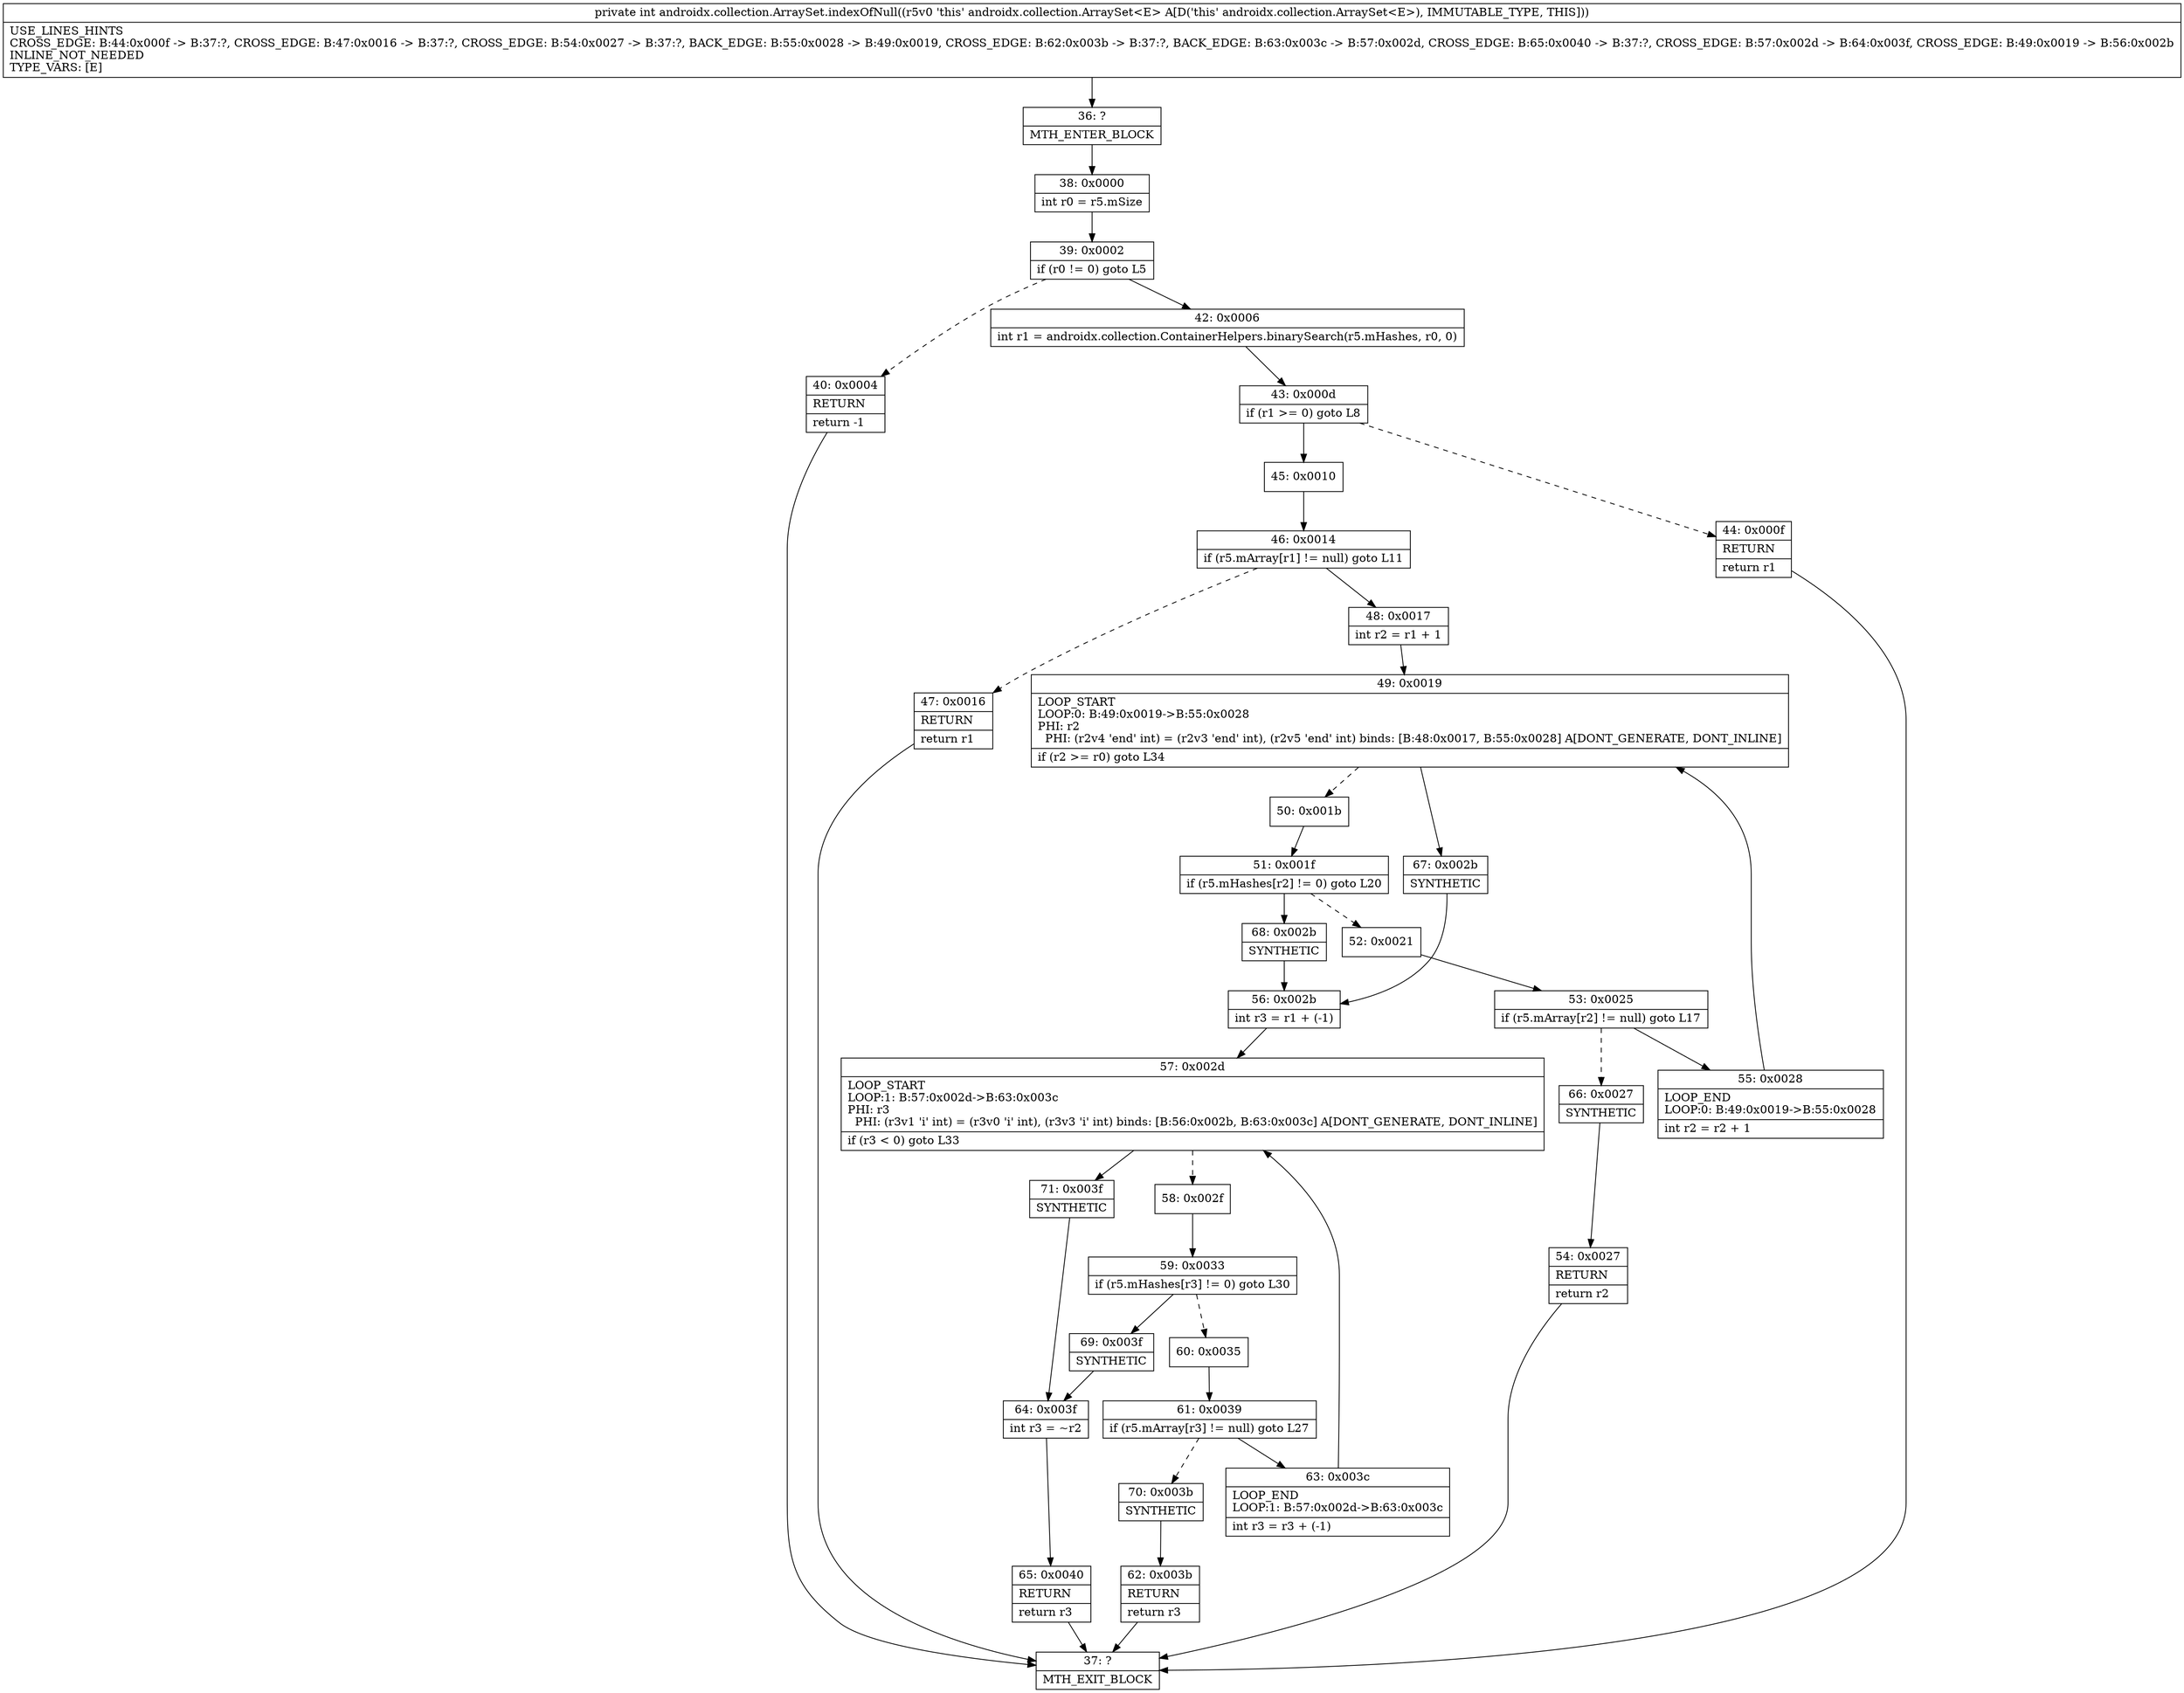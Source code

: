 digraph "CFG forandroidx.collection.ArraySet.indexOfNull()I" {
Node_36 [shape=record,label="{36\:\ ?|MTH_ENTER_BLOCK\l}"];
Node_38 [shape=record,label="{38\:\ 0x0000|int r0 = r5.mSize\l}"];
Node_39 [shape=record,label="{39\:\ 0x0002|if (r0 != 0) goto L5\l}"];
Node_40 [shape=record,label="{40\:\ 0x0004|RETURN\l|return \-1\l}"];
Node_37 [shape=record,label="{37\:\ ?|MTH_EXIT_BLOCK\l}"];
Node_42 [shape=record,label="{42\:\ 0x0006|int r1 = androidx.collection.ContainerHelpers.binarySearch(r5.mHashes, r0, 0)\l}"];
Node_43 [shape=record,label="{43\:\ 0x000d|if (r1 \>= 0) goto L8\l}"];
Node_44 [shape=record,label="{44\:\ 0x000f|RETURN\l|return r1\l}"];
Node_45 [shape=record,label="{45\:\ 0x0010}"];
Node_46 [shape=record,label="{46\:\ 0x0014|if (r5.mArray[r1] != null) goto L11\l}"];
Node_47 [shape=record,label="{47\:\ 0x0016|RETURN\l|return r1\l}"];
Node_48 [shape=record,label="{48\:\ 0x0017|int r2 = r1 + 1\l}"];
Node_49 [shape=record,label="{49\:\ 0x0019|LOOP_START\lLOOP:0: B:49:0x0019\-\>B:55:0x0028\lPHI: r2 \l  PHI: (r2v4 'end' int) = (r2v3 'end' int), (r2v5 'end' int) binds: [B:48:0x0017, B:55:0x0028] A[DONT_GENERATE, DONT_INLINE]\l|if (r2 \>= r0) goto L34\l}"];
Node_50 [shape=record,label="{50\:\ 0x001b}"];
Node_51 [shape=record,label="{51\:\ 0x001f|if (r5.mHashes[r2] != 0) goto L20\l}"];
Node_52 [shape=record,label="{52\:\ 0x0021}"];
Node_53 [shape=record,label="{53\:\ 0x0025|if (r5.mArray[r2] != null) goto L17\l}"];
Node_55 [shape=record,label="{55\:\ 0x0028|LOOP_END\lLOOP:0: B:49:0x0019\-\>B:55:0x0028\l|int r2 = r2 + 1\l}"];
Node_66 [shape=record,label="{66\:\ 0x0027|SYNTHETIC\l}"];
Node_54 [shape=record,label="{54\:\ 0x0027|RETURN\l|return r2\l}"];
Node_68 [shape=record,label="{68\:\ 0x002b|SYNTHETIC\l}"];
Node_56 [shape=record,label="{56\:\ 0x002b|int r3 = r1 + (\-1)\l}"];
Node_57 [shape=record,label="{57\:\ 0x002d|LOOP_START\lLOOP:1: B:57:0x002d\-\>B:63:0x003c\lPHI: r3 \l  PHI: (r3v1 'i' int) = (r3v0 'i' int), (r3v3 'i' int) binds: [B:56:0x002b, B:63:0x003c] A[DONT_GENERATE, DONT_INLINE]\l|if (r3 \< 0) goto L33\l}"];
Node_58 [shape=record,label="{58\:\ 0x002f}"];
Node_59 [shape=record,label="{59\:\ 0x0033|if (r5.mHashes[r3] != 0) goto L30\l}"];
Node_60 [shape=record,label="{60\:\ 0x0035}"];
Node_61 [shape=record,label="{61\:\ 0x0039|if (r5.mArray[r3] != null) goto L27\l}"];
Node_63 [shape=record,label="{63\:\ 0x003c|LOOP_END\lLOOP:1: B:57:0x002d\-\>B:63:0x003c\l|int r3 = r3 + (\-1)\l}"];
Node_70 [shape=record,label="{70\:\ 0x003b|SYNTHETIC\l}"];
Node_62 [shape=record,label="{62\:\ 0x003b|RETURN\l|return r3\l}"];
Node_69 [shape=record,label="{69\:\ 0x003f|SYNTHETIC\l}"];
Node_64 [shape=record,label="{64\:\ 0x003f|int r3 = ~r2\l}"];
Node_65 [shape=record,label="{65\:\ 0x0040|RETURN\l|return r3\l}"];
Node_71 [shape=record,label="{71\:\ 0x003f|SYNTHETIC\l}"];
Node_67 [shape=record,label="{67\:\ 0x002b|SYNTHETIC\l}"];
MethodNode[shape=record,label="{private int androidx.collection.ArraySet.indexOfNull((r5v0 'this' androidx.collection.ArraySet\<E\> A[D('this' androidx.collection.ArraySet\<E\>), IMMUTABLE_TYPE, THIS]))  | USE_LINES_HINTS\lCROSS_EDGE: B:44:0x000f \-\> B:37:?, CROSS_EDGE: B:47:0x0016 \-\> B:37:?, CROSS_EDGE: B:54:0x0027 \-\> B:37:?, BACK_EDGE: B:55:0x0028 \-\> B:49:0x0019, CROSS_EDGE: B:62:0x003b \-\> B:37:?, BACK_EDGE: B:63:0x003c \-\> B:57:0x002d, CROSS_EDGE: B:65:0x0040 \-\> B:37:?, CROSS_EDGE: B:57:0x002d \-\> B:64:0x003f, CROSS_EDGE: B:49:0x0019 \-\> B:56:0x002b\lINLINE_NOT_NEEDED\lTYPE_VARS: [E]\l}"];
MethodNode -> Node_36;Node_36 -> Node_38;
Node_38 -> Node_39;
Node_39 -> Node_40[style=dashed];
Node_39 -> Node_42;
Node_40 -> Node_37;
Node_42 -> Node_43;
Node_43 -> Node_44[style=dashed];
Node_43 -> Node_45;
Node_44 -> Node_37;
Node_45 -> Node_46;
Node_46 -> Node_47[style=dashed];
Node_46 -> Node_48;
Node_47 -> Node_37;
Node_48 -> Node_49;
Node_49 -> Node_50[style=dashed];
Node_49 -> Node_67;
Node_50 -> Node_51;
Node_51 -> Node_52[style=dashed];
Node_51 -> Node_68;
Node_52 -> Node_53;
Node_53 -> Node_55;
Node_53 -> Node_66[style=dashed];
Node_55 -> Node_49;
Node_66 -> Node_54;
Node_54 -> Node_37;
Node_68 -> Node_56;
Node_56 -> Node_57;
Node_57 -> Node_58[style=dashed];
Node_57 -> Node_71;
Node_58 -> Node_59;
Node_59 -> Node_60[style=dashed];
Node_59 -> Node_69;
Node_60 -> Node_61;
Node_61 -> Node_63;
Node_61 -> Node_70[style=dashed];
Node_63 -> Node_57;
Node_70 -> Node_62;
Node_62 -> Node_37;
Node_69 -> Node_64;
Node_64 -> Node_65;
Node_65 -> Node_37;
Node_71 -> Node_64;
Node_67 -> Node_56;
}

